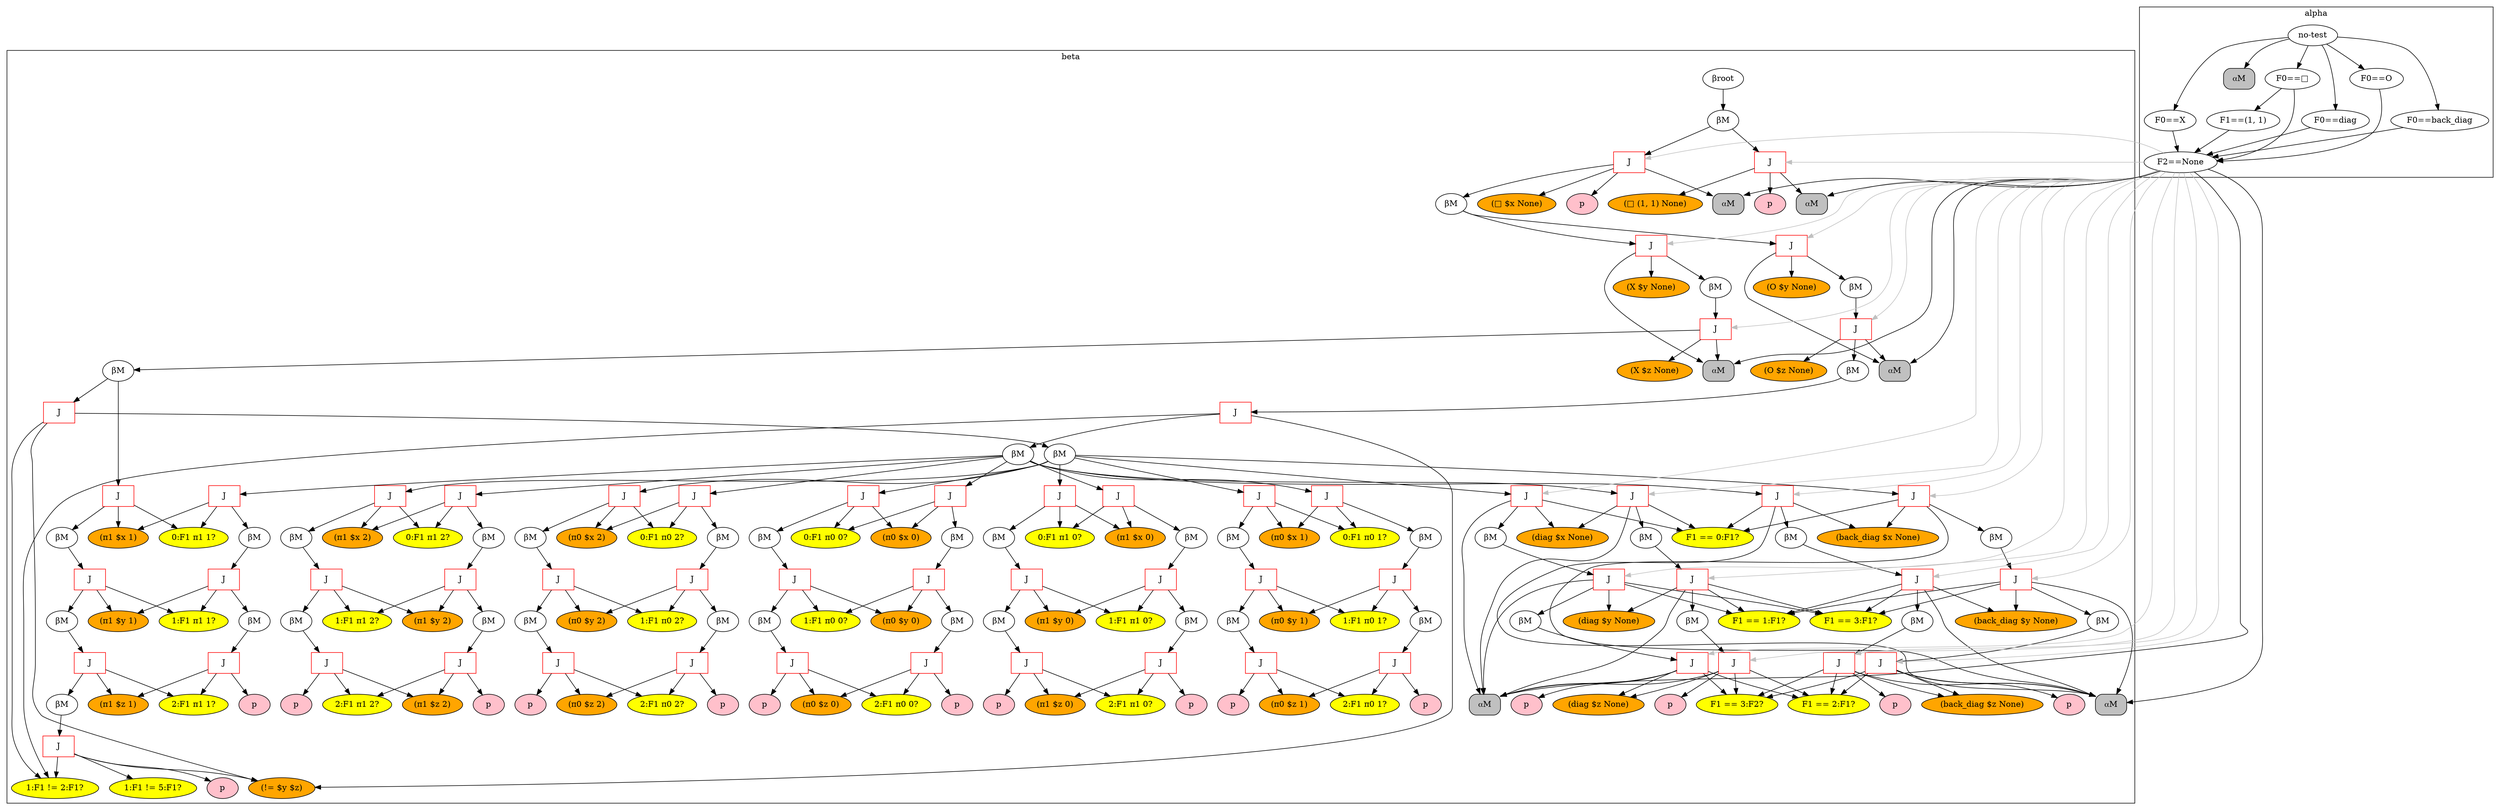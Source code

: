 digraph {
	subgraph cluster_1 {
	label = beta
	"BetaNode 0x7f31066a6f98" [label="βroot"];
	"BetaNode 0x7f31066a6f98" -> "BetaMemory 0x7f3106690b70";
	"BetaMemory 0x7f3106690b70" [label="βM"];
	"BetaMemory 0x7f3106690b70" -> "JoinNode 0x7f3106690c88";
	"JoinNode 0x7f3106690c88" [shape=box,color=red,label="J"];
	"JoinNode 0x7f3106690c88" -> "⍺M:<rete.alpha.AlphaMemory object at 0x7f3106690c50>"
	"(□ $x None)" [style=filled,fillcolor=orange];
	"JoinNode 0x7f3106690c88" -> "(□ $x None)"
	"JoinNode 0x7f3106690c88" -> "BetaMemory 0x7f3106690cc0";
	"BetaMemory 0x7f3106690cc0" [label="βM"];
	"BetaMemory 0x7f3106690cc0" -> "JoinNode 0x7f3106690da0";
	"JoinNode 0x7f3106690da0" [shape=box,color=red,label="J"];
	"JoinNode 0x7f3106690da0" -> "⍺M:<rete.alpha.AlphaMemory object at 0x7f3106690d68>"
	"(X $y None)" [style=filled,fillcolor=orange];
	"JoinNode 0x7f3106690da0" -> "(X $y None)"
	"JoinNode 0x7f3106690da0" -> "BetaMemory 0x7f3106690dd8";
	"BetaMemory 0x7f3106690dd8" [label="βM"];
	"BetaMemory 0x7f3106690dd8" -> "JoinNode 0x7f3106690e10";
	"JoinNode 0x7f3106690e10" [shape=box,color=red,label="J"];
	"JoinNode 0x7f3106690e10" -> "⍺M:<rete.alpha.AlphaMemory object at 0x7f3106690d68>"
	"(X $z None)" [style=filled,fillcolor=orange];
	"JoinNode 0x7f3106690e10" -> "(X $z None)"
	"JoinNode 0x7f3106690e10" -> "BetaMemory 0x7f3106690e48";
	"BetaMemory 0x7f3106690e48" [label="βM"];
	"BetaMemory 0x7f3106690e48" -> "JoinNode 0x7f3106690e80";
	"JoinNode 0x7f3106690e80" [shape=box,color=red,label="J"];
	"(!= $y $z)" [style=filled,fillcolor=orange];
	"JoinNode 0x7f3106690e80" -> "(!= $y $z)"
	"1:F1 != 2:F1?" [style=filled,fillcolor=yellow];
	"JoinNode 0x7f3106690e80" -> "1:F1 != 2:F1?"
	"JoinNode 0x7f3106690e80" -> "BetaMemory 0x7f3106690eb8";
	"BetaMemory 0x7f3106690eb8" [label="βM"];
	"BetaMemory 0x7f3106690eb8" -> "JoinNode 0x7f3106690f28";
	"JoinNode 0x7f3106690f28" [shape=box,color=red,label="J"];
	"(π0 $x 0)" [style=filled,fillcolor=orange];
	"JoinNode 0x7f3106690f28" -> "(π0 $x 0)"
	"0:F1 π0 0?" [style=filled,fillcolor=yellow];
	"JoinNode 0x7f3106690f28" -> "0:F1 π0 0?"
	"JoinNode 0x7f3106690f28" -> "BetaMemory 0x7f3106690f98";
	"BetaMemory 0x7f3106690f98" [label="βM"];
	"BetaMemory 0x7f3106690f98" -> "JoinNode 0x7f3106690fd0";
	"JoinNode 0x7f3106690fd0" [shape=box,color=red,label="J"];
	"(π0 $y 0)" [style=filled,fillcolor=orange];
	"JoinNode 0x7f3106690fd0" -> "(π0 $y 0)"
	"1:F1 π0 0?" [style=filled,fillcolor=yellow];
	"JoinNode 0x7f3106690fd0" -> "1:F1 π0 0?"
	"JoinNode 0x7f3106690fd0" -> "BetaMemory 0x7f3106699080";
	"BetaMemory 0x7f3106699080" [label="βM"];
	"BetaMemory 0x7f3106699080" -> "JoinNode 0x7f31066990b8";
	"JoinNode 0x7f31066990b8" [shape=box,color=red,label="J"];
	"(π0 $z 0)" [style=filled,fillcolor=orange];
	"JoinNode 0x7f31066990b8" -> "(π0 $z 0)"
	"2:F1 π0 0?" [style=filled,fillcolor=yellow];
	"JoinNode 0x7f31066990b8" -> "2:F1 π0 0?"
	"JoinNode 0x7f31066990b8" -> "PNode 0x7f3106690b38";
	"PNode 0x7f3106690b38" [style=filled,fillcolor=pink,label="p"];
	"BetaMemory 0x7f3106690eb8" -> "JoinNode 0x7f3106699390";
	"JoinNode 0x7f3106699390" [shape=box,color=red,label="J"];
	"(π0 $x 1)" [style=filled,fillcolor=orange];
	"JoinNode 0x7f3106699390" -> "(π0 $x 1)"
	"0:F1 π0 1?" [style=filled,fillcolor=yellow];
	"JoinNode 0x7f3106699390" -> "0:F1 π0 1?"
	"JoinNode 0x7f3106699390" -> "BetaMemory 0x7f3106699320";
	"BetaMemory 0x7f3106699320" [label="βM"];
	"BetaMemory 0x7f3106699320" -> "JoinNode 0x7f31066993c8";
	"JoinNode 0x7f31066993c8" [shape=box,color=red,label="J"];
	"(π0 $y 1)" [style=filled,fillcolor=orange];
	"JoinNode 0x7f31066993c8" -> "(π0 $y 1)"
	"1:F1 π0 1?" [style=filled,fillcolor=yellow];
	"JoinNode 0x7f31066993c8" -> "1:F1 π0 1?"
	"JoinNode 0x7f31066993c8" -> "BetaMemory 0x7f3106699438";
	"BetaMemory 0x7f3106699438" [label="βM"];
	"BetaMemory 0x7f3106699438" -> "JoinNode 0x7f3106699470";
	"JoinNode 0x7f3106699470" [shape=box,color=red,label="J"];
	"(π0 $z 1)" [style=filled,fillcolor=orange];
	"JoinNode 0x7f3106699470" -> "(π0 $z 1)"
	"2:F1 π0 1?" [style=filled,fillcolor=yellow];
	"JoinNode 0x7f3106699470" -> "2:F1 π0 1?"
	"JoinNode 0x7f3106699470" -> "PNode 0x7f31066992e8";
	"PNode 0x7f31066992e8" [style=filled,fillcolor=pink,label="p"];
	"BetaMemory 0x7f3106690eb8" -> "JoinNode 0x7f3106699668";
	"JoinNode 0x7f3106699668" [shape=box,color=red,label="J"];
	"(π0 $x 2)" [style=filled,fillcolor=orange];
	"JoinNode 0x7f3106699668" -> "(π0 $x 2)"
	"0:F1 π0 2?" [style=filled,fillcolor=yellow];
	"JoinNode 0x7f3106699668" -> "0:F1 π0 2?"
	"JoinNode 0x7f3106699668" -> "BetaMemory 0x7f31066995f8";
	"BetaMemory 0x7f31066995f8" [label="βM"];
	"BetaMemory 0x7f31066995f8" -> "JoinNode 0x7f31066996a0";
	"JoinNode 0x7f31066996a0" [shape=box,color=red,label="J"];
	"(π0 $y 2)" [style=filled,fillcolor=orange];
	"JoinNode 0x7f31066996a0" -> "(π0 $y 2)"
	"1:F1 π0 2?" [style=filled,fillcolor=yellow];
	"JoinNode 0x7f31066996a0" -> "1:F1 π0 2?"
	"JoinNode 0x7f31066996a0" -> "BetaMemory 0x7f3106699710";
	"BetaMemory 0x7f3106699710" [label="βM"];
	"BetaMemory 0x7f3106699710" -> "JoinNode 0x7f3106699748";
	"JoinNode 0x7f3106699748" [shape=box,color=red,label="J"];
	"(π0 $z 2)" [style=filled,fillcolor=orange];
	"JoinNode 0x7f3106699748" -> "(π0 $z 2)"
	"2:F1 π0 2?" [style=filled,fillcolor=yellow];
	"JoinNode 0x7f3106699748" -> "2:F1 π0 2?"
	"JoinNode 0x7f3106699748" -> "PNode 0x7f31066995c0";
	"PNode 0x7f31066995c0" [style=filled,fillcolor=pink,label="p"];
	"BetaMemory 0x7f3106690eb8" -> "JoinNode 0x7f3106699940";
	"JoinNode 0x7f3106699940" [shape=box,color=red,label="J"];
	"(π1 $x 0)" [style=filled,fillcolor=orange];
	"JoinNode 0x7f3106699940" -> "(π1 $x 0)"
	"0:F1 π1 0?" [style=filled,fillcolor=yellow];
	"JoinNode 0x7f3106699940" -> "0:F1 π1 0?"
	"JoinNode 0x7f3106699940" -> "BetaMemory 0x7f31066998d0";
	"BetaMemory 0x7f31066998d0" [label="βM"];
	"BetaMemory 0x7f31066998d0" -> "JoinNode 0x7f3106699978";
	"JoinNode 0x7f3106699978" [shape=box,color=red,label="J"];
	"(π1 $y 0)" [style=filled,fillcolor=orange];
	"JoinNode 0x7f3106699978" -> "(π1 $y 0)"
	"1:F1 π1 0?" [style=filled,fillcolor=yellow];
	"JoinNode 0x7f3106699978" -> "1:F1 π1 0?"
	"JoinNode 0x7f3106699978" -> "BetaMemory 0x7f31066999e8";
	"BetaMemory 0x7f31066999e8" [label="βM"];
	"BetaMemory 0x7f31066999e8" -> "JoinNode 0x7f3106699a20";
	"JoinNode 0x7f3106699a20" [shape=box,color=red,label="J"];
	"(π1 $z 0)" [style=filled,fillcolor=orange];
	"JoinNode 0x7f3106699a20" -> "(π1 $z 0)"
	"2:F1 π1 0?" [style=filled,fillcolor=yellow];
	"JoinNode 0x7f3106699a20" -> "2:F1 π1 0?"
	"JoinNode 0x7f3106699a20" -> "PNode 0x7f3106699898";
	"PNode 0x7f3106699898" [style=filled,fillcolor=pink,label="p"];
	"BetaMemory 0x7f3106690eb8" -> "JoinNode 0x7f3106699f98";
	"JoinNode 0x7f3106699f98" [shape=box,color=red,label="J"];
	"(π1 $x 2)" [style=filled,fillcolor=orange];
	"JoinNode 0x7f3106699f98" -> "(π1 $x 2)"
	"0:F1 π1 2?" [style=filled,fillcolor=yellow];
	"JoinNode 0x7f3106699f98" -> "0:F1 π1 2?"
	"JoinNode 0x7f3106699f98" -> "BetaMemory 0x7f31066a0048";
	"BetaMemory 0x7f31066a0048" [label="βM"];
	"BetaMemory 0x7f31066a0048" -> "JoinNode 0x7f31066a0080";
	"JoinNode 0x7f31066a0080" [shape=box,color=red,label="J"];
	"(π1 $y 2)" [style=filled,fillcolor=orange];
	"JoinNode 0x7f31066a0080" -> "(π1 $y 2)"
	"1:F1 π1 2?" [style=filled,fillcolor=yellow];
	"JoinNode 0x7f31066a0080" -> "1:F1 π1 2?"
	"JoinNode 0x7f31066a0080" -> "BetaMemory 0x7f31066a00f0";
	"BetaMemory 0x7f31066a00f0" [label="βM"];
	"BetaMemory 0x7f31066a00f0" -> "JoinNode 0x7f31066a0128";
	"JoinNode 0x7f31066a0128" [shape=box,color=red,label="J"];
	"(π1 $z 2)" [style=filled,fillcolor=orange];
	"JoinNode 0x7f31066a0128" -> "(π1 $z 2)"
	"2:F1 π1 2?" [style=filled,fillcolor=yellow];
	"JoinNode 0x7f31066a0128" -> "2:F1 π1 2?"
	"JoinNode 0x7f31066a0128" -> "PNode 0x7f3106699f60";
	"PNode 0x7f3106699f60" [style=filled,fillcolor=pink,label="p"];
	"BetaMemory 0x7f3106690eb8" -> "JoinNode 0x7f31066a0390";
	"JoinNode 0x7f31066a0390" [shape=box,color=red,label="J"];
	"JoinNode 0x7f31066a0390" -> "⍺M:<rete.alpha.AlphaMemory object at 0x7f31066a02e8>"
	"(diag $x None)" [style=filled,fillcolor=orange];
	"JoinNode 0x7f31066a0390" -> "(diag $x None)"
	"F1 == 0:F1?" [style=filled,fillcolor=yellow];
	"JoinNode 0x7f31066a0390" -> "F1 == 0:F1?"
	"JoinNode 0x7f31066a0390" -> "BetaMemory 0x7f31066a03c8";
	"BetaMemory 0x7f31066a03c8" [label="βM"];
	"BetaMemory 0x7f31066a03c8" -> "JoinNode 0x7f31066a0400";
	"JoinNode 0x7f31066a0400" [shape=box,color=red,label="J"];
	"JoinNode 0x7f31066a0400" -> "⍺M:<rete.alpha.AlphaMemory object at 0x7f31066a02e8>"
	"(diag $y None)" [style=filled,fillcolor=orange];
	"JoinNode 0x7f31066a0400" -> "(diag $y None)"
	"F1 == 1:F1?" [style=filled,fillcolor=yellow];
	"JoinNode 0x7f31066a0400" -> "F1 == 1:F1?"
	"F1 == 3:F1?" [style=filled,fillcolor=yellow];
	"JoinNode 0x7f31066a0400" -> "F1 == 3:F1?"
	"JoinNode 0x7f31066a0400" -> "BetaMemory 0x7f31066a0438";
	"BetaMemory 0x7f31066a0438" [label="βM"];
	"BetaMemory 0x7f31066a0438" -> "JoinNode 0x7f31066a04e0";
	"JoinNode 0x7f31066a04e0" [shape=box,color=red,label="J"];
	"JoinNode 0x7f31066a04e0" -> "⍺M:<rete.alpha.AlphaMemory object at 0x7f31066a02e8>"
	"(diag $z None)" [style=filled,fillcolor=orange];
	"JoinNode 0x7f31066a04e0" -> "(diag $z None)"
	"F1 == 2:F1?" [style=filled,fillcolor=yellow];
	"JoinNode 0x7f31066a04e0" -> "F1 == 2:F1?"
	"F1 == 3:F2?" [style=filled,fillcolor=yellow];
	"JoinNode 0x7f31066a04e0" -> "F1 == 3:F2?"
	"JoinNode 0x7f31066a04e0" -> "PNode 0x7f31066a0278";
	"PNode 0x7f31066a0278" [style=filled,fillcolor=pink,label="p"];
	"BetaMemory 0x7f3106690eb8" -> "JoinNode 0x7f31066a0780";
	"JoinNode 0x7f31066a0780" [shape=box,color=red,label="J"];
	"JoinNode 0x7f31066a0780" -> "⍺M:<rete.alpha.AlphaMemory object at 0x7f31066a06d8>"
	"(back_diag $x None)" [style=filled,fillcolor=orange];
	"JoinNode 0x7f31066a0780" -> "(back_diag $x None)"
	"F1 == 0:F1?" [style=filled,fillcolor=yellow];
	"JoinNode 0x7f31066a0780" -> "F1 == 0:F1?"
	"JoinNode 0x7f31066a0780" -> "BetaMemory 0x7f31066a07b8";
	"BetaMemory 0x7f31066a07b8" [label="βM"];
	"BetaMemory 0x7f31066a07b8" -> "JoinNode 0x7f31066a07f0";
	"JoinNode 0x7f31066a07f0" [shape=box,color=red,label="J"];
	"JoinNode 0x7f31066a07f0" -> "⍺M:<rete.alpha.AlphaMemory object at 0x7f31066a06d8>"
	"(back_diag $y None)" [style=filled,fillcolor=orange];
	"JoinNode 0x7f31066a07f0" -> "(back_diag $y None)"
	"F1 == 1:F1?" [style=filled,fillcolor=yellow];
	"JoinNode 0x7f31066a07f0" -> "F1 == 1:F1?"
	"F1 == 3:F1?" [style=filled,fillcolor=yellow];
	"JoinNode 0x7f31066a07f0" -> "F1 == 3:F1?"
	"JoinNode 0x7f31066a07f0" -> "BetaMemory 0x7f31066a0828";
	"BetaMemory 0x7f31066a0828" [label="βM"];
	"BetaMemory 0x7f31066a0828" -> "JoinNode 0x7f31066a08d0";
	"JoinNode 0x7f31066a08d0" [shape=box,color=red,label="J"];
	"JoinNode 0x7f31066a08d0" -> "⍺M:<rete.alpha.AlphaMemory object at 0x7f31066a06d8>"
	"(back_diag $z None)" [style=filled,fillcolor=orange];
	"JoinNode 0x7f31066a08d0" -> "(back_diag $z None)"
	"F1 == 2:F1?" [style=filled,fillcolor=yellow];
	"JoinNode 0x7f31066a08d0" -> "F1 == 2:F1?"
	"F1 == 3:F2?" [style=filled,fillcolor=yellow];
	"JoinNode 0x7f31066a08d0" -> "F1 == 3:F2?"
	"JoinNode 0x7f31066a08d0" -> "PNode 0x7f31066a0668";
	"PNode 0x7f31066a0668" [style=filled,fillcolor=pink,label="p"];
	"BetaMemory 0x7f3106690e48" -> "JoinNode 0x7f3106699ba8";
	"JoinNode 0x7f3106699ba8" [shape=box,color=red,label="J"];
	"(π1 $x 1)" [style=filled,fillcolor=orange];
	"JoinNode 0x7f3106699ba8" -> "(π1 $x 1)"
	"0:F1 π1 1?" [style=filled,fillcolor=yellow];
	"JoinNode 0x7f3106699ba8" -> "0:F1 π1 1?"
	"JoinNode 0x7f3106699ba8" -> "BetaMemory 0x7f3106699c18";
	"BetaMemory 0x7f3106699c18" [label="βM"];
	"BetaMemory 0x7f3106699c18" -> "JoinNode 0x7f3106699c50";
	"JoinNode 0x7f3106699c50" [shape=box,color=red,label="J"];
	"(π1 $y 1)" [style=filled,fillcolor=orange];
	"JoinNode 0x7f3106699c50" -> "(π1 $y 1)"
	"1:F1 π1 1?" [style=filled,fillcolor=yellow];
	"JoinNode 0x7f3106699c50" -> "1:F1 π1 1?"
	"JoinNode 0x7f3106699c50" -> "BetaMemory 0x7f3106699cc0";
	"BetaMemory 0x7f3106699cc0" [label="βM"];
	"BetaMemory 0x7f3106699cc0" -> "JoinNode 0x7f3106699cf8";
	"JoinNode 0x7f3106699cf8" [shape=box,color=red,label="J"];
	"(π1 $z 1)" [style=filled,fillcolor=orange];
	"JoinNode 0x7f3106699cf8" -> "(π1 $z 1)"
	"2:F1 π1 1?" [style=filled,fillcolor=yellow];
	"JoinNode 0x7f3106699cf8" -> "2:F1 π1 1?"
	"JoinNode 0x7f3106699cf8" -> "BetaMemory 0x7f3106699d68";
	"BetaMemory 0x7f3106699d68" [label="βM"];
	"BetaMemory 0x7f3106699d68" -> "JoinNode 0x7f3106699da0";
	"JoinNode 0x7f3106699da0" [shape=box,color=red,label="J"];
	"(!= $y $z)" [style=filled,fillcolor=orange];
	"JoinNode 0x7f3106699da0" -> "(!= $y $z)"
	"1:F1 != 2:F1?" [style=filled,fillcolor=yellow];
	"JoinNode 0x7f3106699da0" -> "1:F1 != 2:F1?"
	"1:F1 != 5:F1?" [style=filled,fillcolor=yellow];
	"JoinNode 0x7f3106699da0" -> "1:F1 != 5:F1?"
	"JoinNode 0x7f3106699da0" -> "PNode 0x7f3106699b70";
	"PNode 0x7f3106699b70" [style=filled,fillcolor=pink,label="p"];
	"BetaMemory 0x7f3106690cc0" -> "JoinNode 0x7f31066a0b38";
	"JoinNode 0x7f31066a0b38" [shape=box,color=red,label="J"];
	"JoinNode 0x7f31066a0b38" -> "⍺M:<rete.alpha.AlphaMemory object at 0x7f31066a0b00>"
	"(O $y None)" [style=filled,fillcolor=orange];
	"JoinNode 0x7f31066a0b38" -> "(O $y None)"
	"JoinNode 0x7f31066a0b38" -> "BetaMemory 0x7f31066a0b70";
	"BetaMemory 0x7f31066a0b70" [label="βM"];
	"BetaMemory 0x7f31066a0b70" -> "JoinNode 0x7f31066a0ba8";
	"JoinNode 0x7f31066a0ba8" [shape=box,color=red,label="J"];
	"JoinNode 0x7f31066a0ba8" -> "⍺M:<rete.alpha.AlphaMemory object at 0x7f31066a0b00>"
	"(O $z None)" [style=filled,fillcolor=orange];
	"JoinNode 0x7f31066a0ba8" -> "(O $z None)"
	"JoinNode 0x7f31066a0ba8" -> "BetaMemory 0x7f31066a0be0";
	"BetaMemory 0x7f31066a0be0" [label="βM"];
	"BetaMemory 0x7f31066a0be0" -> "JoinNode 0x7f31066a0c18";
	"JoinNode 0x7f31066a0c18" [shape=box,color=red,label="J"];
	"(!= $y $z)" [style=filled,fillcolor=orange];
	"JoinNode 0x7f31066a0c18" -> "(!= $y $z)"
	"1:F1 != 2:F1?" [style=filled,fillcolor=yellow];
	"JoinNode 0x7f31066a0c18" -> "1:F1 != 2:F1?"
	"JoinNode 0x7f31066a0c18" -> "BetaMemory 0x7f31066a0c50";
	"BetaMemory 0x7f31066a0c50" [label="βM"];
	"BetaMemory 0x7f31066a0c50" -> "JoinNode 0x7f31066a0cc0";
	"JoinNode 0x7f31066a0cc0" [shape=box,color=red,label="J"];
	"(π0 $x 0)" [style=filled,fillcolor=orange];
	"JoinNode 0x7f31066a0cc0" -> "(π0 $x 0)"
	"0:F1 π0 0?" [style=filled,fillcolor=yellow];
	"JoinNode 0x7f31066a0cc0" -> "0:F1 π0 0?"
	"JoinNode 0x7f31066a0cc0" -> "BetaMemory 0x7f31066a0d30";
	"BetaMemory 0x7f31066a0d30" [label="βM"];
	"BetaMemory 0x7f31066a0d30" -> "JoinNode 0x7f31066a0d68";
	"JoinNode 0x7f31066a0d68" [shape=box,color=red,label="J"];
	"(π0 $y 0)" [style=filled,fillcolor=orange];
	"JoinNode 0x7f31066a0d68" -> "(π0 $y 0)"
	"1:F1 π0 0?" [style=filled,fillcolor=yellow];
	"JoinNode 0x7f31066a0d68" -> "1:F1 π0 0?"
	"JoinNode 0x7f31066a0d68" -> "BetaMemory 0x7f31066a0dd8";
	"BetaMemory 0x7f31066a0dd8" [label="βM"];
	"BetaMemory 0x7f31066a0dd8" -> "JoinNode 0x7f31066a0e10";
	"JoinNode 0x7f31066a0e10" [shape=box,color=red,label="J"];
	"(π0 $z 0)" [style=filled,fillcolor=orange];
	"JoinNode 0x7f31066a0e10" -> "(π0 $z 0)"
	"2:F1 π0 0?" [style=filled,fillcolor=yellow];
	"JoinNode 0x7f31066a0e10" -> "2:F1 π0 0?"
	"JoinNode 0x7f31066a0e10" -> "PNode 0x7f31066a0a58";
	"PNode 0x7f31066a0a58" [style=filled,fillcolor=pink,label="p"];
	"BetaMemory 0x7f31066a0c50" -> "JoinNode 0x7f31066a80f0";
	"JoinNode 0x7f31066a80f0" [shape=box,color=red,label="J"];
	"(π0 $x 1)" [style=filled,fillcolor=orange];
	"JoinNode 0x7f31066a80f0" -> "(π0 $x 1)"
	"0:F1 π0 1?" [style=filled,fillcolor=yellow];
	"JoinNode 0x7f31066a80f0" -> "0:F1 π0 1?"
	"JoinNode 0x7f31066a80f0" -> "BetaMemory 0x7f31066a8080";
	"BetaMemory 0x7f31066a8080" [label="βM"];
	"BetaMemory 0x7f31066a8080" -> "JoinNode 0x7f31066a8128";
	"JoinNode 0x7f31066a8128" [shape=box,color=red,label="J"];
	"(π0 $y 1)" [style=filled,fillcolor=orange];
	"JoinNode 0x7f31066a8128" -> "(π0 $y 1)"
	"1:F1 π0 1?" [style=filled,fillcolor=yellow];
	"JoinNode 0x7f31066a8128" -> "1:F1 π0 1?"
	"JoinNode 0x7f31066a8128" -> "BetaMemory 0x7f31066a8198";
	"BetaMemory 0x7f31066a8198" [label="βM"];
	"BetaMemory 0x7f31066a8198" -> "JoinNode 0x7f31066a81d0";
	"JoinNode 0x7f31066a81d0" [shape=box,color=red,label="J"];
	"(π0 $z 1)" [style=filled,fillcolor=orange];
	"JoinNode 0x7f31066a81d0" -> "(π0 $z 1)"
	"2:F1 π0 1?" [style=filled,fillcolor=yellow];
	"JoinNode 0x7f31066a81d0" -> "2:F1 π0 1?"
	"JoinNode 0x7f31066a81d0" -> "PNode 0x7f31066a8048";
	"PNode 0x7f31066a8048" [style=filled,fillcolor=pink,label="p"];
	"BetaMemory 0x7f31066a0c50" -> "JoinNode 0x7f31066a83c8";
	"JoinNode 0x7f31066a83c8" [shape=box,color=red,label="J"];
	"(π0 $x 2)" [style=filled,fillcolor=orange];
	"JoinNode 0x7f31066a83c8" -> "(π0 $x 2)"
	"0:F1 π0 2?" [style=filled,fillcolor=yellow];
	"JoinNode 0x7f31066a83c8" -> "0:F1 π0 2?"
	"JoinNode 0x7f31066a83c8" -> "BetaMemory 0x7f31066a8358";
	"BetaMemory 0x7f31066a8358" [label="βM"];
	"BetaMemory 0x7f31066a8358" -> "JoinNode 0x7f31066a8400";
	"JoinNode 0x7f31066a8400" [shape=box,color=red,label="J"];
	"(π0 $y 2)" [style=filled,fillcolor=orange];
	"JoinNode 0x7f31066a8400" -> "(π0 $y 2)"
	"1:F1 π0 2?" [style=filled,fillcolor=yellow];
	"JoinNode 0x7f31066a8400" -> "1:F1 π0 2?"
	"JoinNode 0x7f31066a8400" -> "BetaMemory 0x7f31066a8470";
	"BetaMemory 0x7f31066a8470" [label="βM"];
	"BetaMemory 0x7f31066a8470" -> "JoinNode 0x7f31066a84a8";
	"JoinNode 0x7f31066a84a8" [shape=box,color=red,label="J"];
	"(π0 $z 2)" [style=filled,fillcolor=orange];
	"JoinNode 0x7f31066a84a8" -> "(π0 $z 2)"
	"2:F1 π0 2?" [style=filled,fillcolor=yellow];
	"JoinNode 0x7f31066a84a8" -> "2:F1 π0 2?"
	"JoinNode 0x7f31066a84a8" -> "PNode 0x7f31066a8320";
	"PNode 0x7f31066a8320" [style=filled,fillcolor=pink,label="p"];
	"BetaMemory 0x7f31066a0c50" -> "JoinNode 0x7f31066a86a0";
	"JoinNode 0x7f31066a86a0" [shape=box,color=red,label="J"];
	"(π1 $x 0)" [style=filled,fillcolor=orange];
	"JoinNode 0x7f31066a86a0" -> "(π1 $x 0)"
	"0:F1 π1 0?" [style=filled,fillcolor=yellow];
	"JoinNode 0x7f31066a86a0" -> "0:F1 π1 0?"
	"JoinNode 0x7f31066a86a0" -> "BetaMemory 0x7f31066a8630";
	"BetaMemory 0x7f31066a8630" [label="βM"];
	"BetaMemory 0x7f31066a8630" -> "JoinNode 0x7f31066a86d8";
	"JoinNode 0x7f31066a86d8" [shape=box,color=red,label="J"];
	"(π1 $y 0)" [style=filled,fillcolor=orange];
	"JoinNode 0x7f31066a86d8" -> "(π1 $y 0)"
	"1:F1 π1 0?" [style=filled,fillcolor=yellow];
	"JoinNode 0x7f31066a86d8" -> "1:F1 π1 0?"
	"JoinNode 0x7f31066a86d8" -> "BetaMemory 0x7f31066a8748";
	"BetaMemory 0x7f31066a8748" [label="βM"];
	"BetaMemory 0x7f31066a8748" -> "JoinNode 0x7f31066a8780";
	"JoinNode 0x7f31066a8780" [shape=box,color=red,label="J"];
	"(π1 $z 0)" [style=filled,fillcolor=orange];
	"JoinNode 0x7f31066a8780" -> "(π1 $z 0)"
	"2:F1 π1 0?" [style=filled,fillcolor=yellow];
	"JoinNode 0x7f31066a8780" -> "2:F1 π1 0?"
	"JoinNode 0x7f31066a8780" -> "PNode 0x7f31066a85f8";
	"PNode 0x7f31066a85f8" [style=filled,fillcolor=pink,label="p"];
	"BetaMemory 0x7f31066a0c50" -> "JoinNode 0x7f31066a8978";
	"JoinNode 0x7f31066a8978" [shape=box,color=red,label="J"];
	"(π1 $x 1)" [style=filled,fillcolor=orange];
	"JoinNode 0x7f31066a8978" -> "(π1 $x 1)"
	"0:F1 π1 1?" [style=filled,fillcolor=yellow];
	"JoinNode 0x7f31066a8978" -> "0:F1 π1 1?"
	"JoinNode 0x7f31066a8978" -> "BetaMemory 0x7f31066a8908";
	"BetaMemory 0x7f31066a8908" [label="βM"];
	"BetaMemory 0x7f31066a8908" -> "JoinNode 0x7f31066a89b0";
	"JoinNode 0x7f31066a89b0" [shape=box,color=red,label="J"];
	"(π1 $y 1)" [style=filled,fillcolor=orange];
	"JoinNode 0x7f31066a89b0" -> "(π1 $y 1)"
	"1:F1 π1 1?" [style=filled,fillcolor=yellow];
	"JoinNode 0x7f31066a89b0" -> "1:F1 π1 1?"
	"JoinNode 0x7f31066a89b0" -> "BetaMemory 0x7f31066a8a20";
	"BetaMemory 0x7f31066a8a20" [label="βM"];
	"BetaMemory 0x7f31066a8a20" -> "JoinNode 0x7f31066a8a58";
	"JoinNode 0x7f31066a8a58" [shape=box,color=red,label="J"];
	"(π1 $z 1)" [style=filled,fillcolor=orange];
	"JoinNode 0x7f31066a8a58" -> "(π1 $z 1)"
	"2:F1 π1 1?" [style=filled,fillcolor=yellow];
	"JoinNode 0x7f31066a8a58" -> "2:F1 π1 1?"
	"JoinNode 0x7f31066a8a58" -> "PNode 0x7f31066a88d0";
	"PNode 0x7f31066a88d0" [style=filled,fillcolor=pink,label="p"];
	"BetaMemory 0x7f31066a0c50" -> "JoinNode 0x7f31066a8c50";
	"JoinNode 0x7f31066a8c50" [shape=box,color=red,label="J"];
	"(π1 $x 2)" [style=filled,fillcolor=orange];
	"JoinNode 0x7f31066a8c50" -> "(π1 $x 2)"
	"0:F1 π1 2?" [style=filled,fillcolor=yellow];
	"JoinNode 0x7f31066a8c50" -> "0:F1 π1 2?"
	"JoinNode 0x7f31066a8c50" -> "BetaMemory 0x7f31066a8be0";
	"BetaMemory 0x7f31066a8be0" [label="βM"];
	"BetaMemory 0x7f31066a8be0" -> "JoinNode 0x7f31066a8c88";
	"JoinNode 0x7f31066a8c88" [shape=box,color=red,label="J"];
	"(π1 $y 2)" [style=filled,fillcolor=orange];
	"JoinNode 0x7f31066a8c88" -> "(π1 $y 2)"
	"1:F1 π1 2?" [style=filled,fillcolor=yellow];
	"JoinNode 0x7f31066a8c88" -> "1:F1 π1 2?"
	"JoinNode 0x7f31066a8c88" -> "BetaMemory 0x7f31066a8cf8";
	"BetaMemory 0x7f31066a8cf8" [label="βM"];
	"BetaMemory 0x7f31066a8cf8" -> "JoinNode 0x7f31066a8d30";
	"JoinNode 0x7f31066a8d30" [shape=box,color=red,label="J"];
	"(π1 $z 2)" [style=filled,fillcolor=orange];
	"JoinNode 0x7f31066a8d30" -> "(π1 $z 2)"
	"2:F1 π1 2?" [style=filled,fillcolor=yellow];
	"JoinNode 0x7f31066a8d30" -> "2:F1 π1 2?"
	"JoinNode 0x7f31066a8d30" -> "PNode 0x7f31066a8ba8";
	"PNode 0x7f31066a8ba8" [style=filled,fillcolor=pink,label="p"];
	"BetaMemory 0x7f31066a0c50" -> "JoinNode 0x7f31066a8f28";
	"JoinNode 0x7f31066a8f28" [shape=box,color=red,label="J"];
	"JoinNode 0x7f31066a8f28" -> "⍺M:<rete.alpha.AlphaMemory object at 0x7f31066a02e8>"
	"(diag $x None)" [style=filled,fillcolor=orange];
	"JoinNode 0x7f31066a8f28" -> "(diag $x None)"
	"F1 == 0:F1?" [style=filled,fillcolor=yellow];
	"JoinNode 0x7f31066a8f28" -> "F1 == 0:F1?"
	"JoinNode 0x7f31066a8f28" -> "BetaMemory 0x7f31066a8eb8";
	"BetaMemory 0x7f31066a8eb8" [label="βM"];
	"BetaMemory 0x7f31066a8eb8" -> "JoinNode 0x7f31066a8ef0";
	"JoinNode 0x7f31066a8ef0" [shape=box,color=red,label="J"];
	"JoinNode 0x7f31066a8ef0" -> "⍺M:<rete.alpha.AlphaMemory object at 0x7f31066a02e8>"
	"(diag $y None)" [style=filled,fillcolor=orange];
	"JoinNode 0x7f31066a8ef0" -> "(diag $y None)"
	"F1 == 1:F1?" [style=filled,fillcolor=yellow];
	"JoinNode 0x7f31066a8ef0" -> "F1 == 1:F1?"
	"F1 == 3:F1?" [style=filled,fillcolor=yellow];
	"JoinNode 0x7f31066a8ef0" -> "F1 == 3:F1?"
	"JoinNode 0x7f31066a8ef0" -> "BetaMemory 0x7f31066a8f98";
	"BetaMemory 0x7f31066a8f98" [label="βM"];
	"BetaMemory 0x7f31066a8f98" -> "JoinNode 0x7f31066ad080";
	"JoinNode 0x7f31066ad080" [shape=box,color=red,label="J"];
	"JoinNode 0x7f31066ad080" -> "⍺M:<rete.alpha.AlphaMemory object at 0x7f31066a02e8>"
	"(diag $z None)" [style=filled,fillcolor=orange];
	"JoinNode 0x7f31066ad080" -> "(diag $z None)"
	"F1 == 2:F1?" [style=filled,fillcolor=yellow];
	"JoinNode 0x7f31066ad080" -> "F1 == 2:F1?"
	"F1 == 3:F2?" [style=filled,fillcolor=yellow];
	"JoinNode 0x7f31066ad080" -> "F1 == 3:F2?"
	"JoinNode 0x7f31066ad080" -> "PNode 0x7f31066a8e80";
	"PNode 0x7f31066a8e80" [style=filled,fillcolor=pink,label="p"];
	"BetaMemory 0x7f31066a0c50" -> "JoinNode 0x7f31066ad2b0";
	"JoinNode 0x7f31066ad2b0" [shape=box,color=red,label="J"];
	"JoinNode 0x7f31066ad2b0" -> "⍺M:<rete.alpha.AlphaMemory object at 0x7f31066a06d8>"
	"(back_diag $x None)" [style=filled,fillcolor=orange];
	"JoinNode 0x7f31066ad2b0" -> "(back_diag $x None)"
	"F1 == 0:F1?" [style=filled,fillcolor=yellow];
	"JoinNode 0x7f31066ad2b0" -> "F1 == 0:F1?"
	"JoinNode 0x7f31066ad2b0" -> "BetaMemory 0x7f31066ad240";
	"BetaMemory 0x7f31066ad240" [label="βM"];
	"BetaMemory 0x7f31066ad240" -> "JoinNode 0x7f31066ad278";
	"JoinNode 0x7f31066ad278" [shape=box,color=red,label="J"];
	"JoinNode 0x7f31066ad278" -> "⍺M:<rete.alpha.AlphaMemory object at 0x7f31066a06d8>"
	"(back_diag $y None)" [style=filled,fillcolor=orange];
	"JoinNode 0x7f31066ad278" -> "(back_diag $y None)"
	"F1 == 1:F1?" [style=filled,fillcolor=yellow];
	"JoinNode 0x7f31066ad278" -> "F1 == 1:F1?"
	"F1 == 3:F1?" [style=filled,fillcolor=yellow];
	"JoinNode 0x7f31066ad278" -> "F1 == 3:F1?"
	"JoinNode 0x7f31066ad278" -> "BetaMemory 0x7f31066ad320";
	"BetaMemory 0x7f31066ad320" [label="βM"];
	"BetaMemory 0x7f31066ad320" -> "JoinNode 0x7f31066ad3c8";
	"JoinNode 0x7f31066ad3c8" [shape=box,color=red,label="J"];
	"JoinNode 0x7f31066ad3c8" -> "⍺M:<rete.alpha.AlphaMemory object at 0x7f31066a06d8>"
	"(back_diag $z None)" [style=filled,fillcolor=orange];
	"JoinNode 0x7f31066ad3c8" -> "(back_diag $z None)"
	"F1 == 2:F1?" [style=filled,fillcolor=yellow];
	"JoinNode 0x7f31066ad3c8" -> "F1 == 2:F1?"
	"F1 == 3:F2?" [style=filled,fillcolor=yellow];
	"JoinNode 0x7f31066ad3c8" -> "F1 == 3:F2?"
	"JoinNode 0x7f31066ad3c8" -> "PNode 0x7f31066ad208";
	"PNode 0x7f31066ad208" [style=filled,fillcolor=pink,label="p"];
	"JoinNode 0x7f3106690c88" -> "PNode 0x7f31066ad588";
	"PNode 0x7f31066ad588" [style=filled,fillcolor=pink,label="p"];
	"BetaMemory 0x7f3106690b70" -> "JoinNode 0x7f31066ad4e0";
	"JoinNode 0x7f31066ad4e0" [shape=box,color=red,label="J"];
	"JoinNode 0x7f31066ad4e0" -> "⍺M:<rete.alpha.AlphaMemory object at 0x7f31066ad4a8>"
	"(□ (1, 1) None)" [style=filled,fillcolor=orange];
	"JoinNode 0x7f31066ad4e0" -> "(□ (1, 1) None)"
	"JoinNode 0x7f31066ad4e0" -> "PNode 0x7f31066a8da0";
	"PNode 0x7f31066a8da0" [style=filled,fillcolor=pink,label="p"];
	}
	subgraph cluster_0 {
	label = alpha
	"no-test" -> "F0==□";
	"F0==□" -> "F2==None";
	"F2==None" -> "⍺M:<rete.alpha.AlphaMemory object at 0x7f3106690c50>";
	"⍺M:<rete.alpha.AlphaMemory object at 0x7f3106690c50>" [shape=box, style="rounded,filled", label="⍺M", fillcolor=gray];
	"F0==□" -> "F1==(1, 1)";
	"F1==(1, 1)" -> "F2==None";
	"F2==None" -> "⍺M:<rete.alpha.AlphaMemory object at 0x7f31066ad4a8>";
	"⍺M:<rete.alpha.AlphaMemory object at 0x7f31066ad4a8>" [shape=box, style="rounded,filled", label="⍺M", fillcolor=gray];
	"no-test" -> "F0==X";
	"F0==X" -> "F2==None";
	"F2==None" -> "⍺M:<rete.alpha.AlphaMemory object at 0x7f3106690d68>";
	"⍺M:<rete.alpha.AlphaMemory object at 0x7f3106690d68>" [shape=box, style="rounded,filled", label="⍺M", fillcolor=gray];
	"no-test" -> "F0==diag";
	"F0==diag" -> "F2==None";
	"F2==None" -> "⍺M:<rete.alpha.AlphaMemory object at 0x7f31066a02e8>";
	"⍺M:<rete.alpha.AlphaMemory object at 0x7f31066a02e8>" [shape=box, style="rounded,filled", label="⍺M", fillcolor=gray];
	"no-test" -> "F0==back_diag";
	"F0==back_diag" -> "F2==None";
	"F2==None" -> "⍺M:<rete.alpha.AlphaMemory object at 0x7f31066a06d8>";
	"⍺M:<rete.alpha.AlphaMemory object at 0x7f31066a06d8>" [shape=box, style="rounded,filled", label="⍺M", fillcolor=gray];
	"no-test" -> "F0==O";
	"F0==O" -> "F2==None";
	"F2==None" -> "⍺M:<rete.alpha.AlphaMemory object at 0x7f31066a0b00>";
	"⍺M:<rete.alpha.AlphaMemory object at 0x7f31066a0b00>" [shape=box, style="rounded,filled", label="⍺M", fillcolor=gray];
	"no-test" -> "⍺M:<rete.alpha.AlphaMemory object at 0x7f31066a6c50>";
	"⍺M:<rete.alpha.AlphaMemory object at 0x7f31066a6c50>" [shape=box, style="rounded,filled", label="⍺M", fillcolor=gray];
	}
	"F2==None" -> "JoinNode 0x7f3106690c88" [color=gray];
	"F2==None" -> "JoinNode 0x7f31066ad4e0" [color=gray];
	"F2==None" -> "JoinNode 0x7f3106690da0" [color=gray];
	"F2==None" -> "JoinNode 0x7f3106690e10" [color=gray];
	"F2==None" -> "JoinNode 0x7f31066a0390" [color=gray];
	"F2==None" -> "JoinNode 0x7f31066a0400" [color=gray];
	"F2==None" -> "JoinNode 0x7f31066a04e0" [color=gray];
	"F2==None" -> "JoinNode 0x7f31066a8f28" [color=gray];
	"F2==None" -> "JoinNode 0x7f31066a8ef0" [color=gray];
	"F2==None" -> "JoinNode 0x7f31066ad080" [color=gray];
	"F2==None" -> "JoinNode 0x7f31066a0780" [color=gray];
	"F2==None" -> "JoinNode 0x7f31066a07f0" [color=gray];
	"F2==None" -> "JoinNode 0x7f31066a08d0" [color=gray];
	"F2==None" -> "JoinNode 0x7f31066ad2b0" [color=gray];
	"F2==None" -> "JoinNode 0x7f31066ad278" [color=gray];
	"F2==None" -> "JoinNode 0x7f31066ad3c8" [color=gray];
	"F2==None" -> "JoinNode 0x7f31066a0b38" [color=gray];
	"F2==None" -> "JoinNode 0x7f31066a0ba8" [color=gray];
}